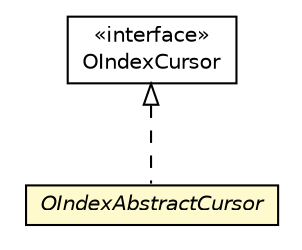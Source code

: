 #!/usr/local/bin/dot
#
# Class diagram 
# Generated by UMLGraph version R5_6-24-gf6e263 (http://www.umlgraph.org/)
#

digraph G {
	edge [fontname="Helvetica",fontsize=10,labelfontname="Helvetica",labelfontsize=10];
	node [fontname="Helvetica",fontsize=10,shape=plaintext];
	nodesep=0.25;
	ranksep=0.5;
	// com.orientechnologies.orient.core.index.OIndexAbstractCursor
	c3968041 [label=<<table title="com.orientechnologies.orient.core.index.OIndexAbstractCursor" border="0" cellborder="1" cellspacing="0" cellpadding="2" port="p" bgcolor="lemonChiffon" href="./OIndexAbstractCursor.html">
		<tr><td><table border="0" cellspacing="0" cellpadding="1">
<tr><td align="center" balign="center"><font face="Helvetica-Oblique"> OIndexAbstractCursor </font></td></tr>
		</table></td></tr>
		</table>>, URL="./OIndexAbstractCursor.html", fontname="Helvetica", fontcolor="black", fontsize=10.0];
	// com.orientechnologies.orient.core.index.OIndexCursor
	c3968044 [label=<<table title="com.orientechnologies.orient.core.index.OIndexCursor" border="0" cellborder="1" cellspacing="0" cellpadding="2" port="p" href="./OIndexCursor.html">
		<tr><td><table border="0" cellspacing="0" cellpadding="1">
<tr><td align="center" balign="center"> &#171;interface&#187; </td></tr>
<tr><td align="center" balign="center"> OIndexCursor </td></tr>
		</table></td></tr>
		</table>>, URL="./OIndexCursor.html", fontname="Helvetica", fontcolor="black", fontsize=10.0];
	//com.orientechnologies.orient.core.index.OIndexAbstractCursor implements com.orientechnologies.orient.core.index.OIndexCursor
	c3968044:p -> c3968041:p [dir=back,arrowtail=empty,style=dashed];
}

